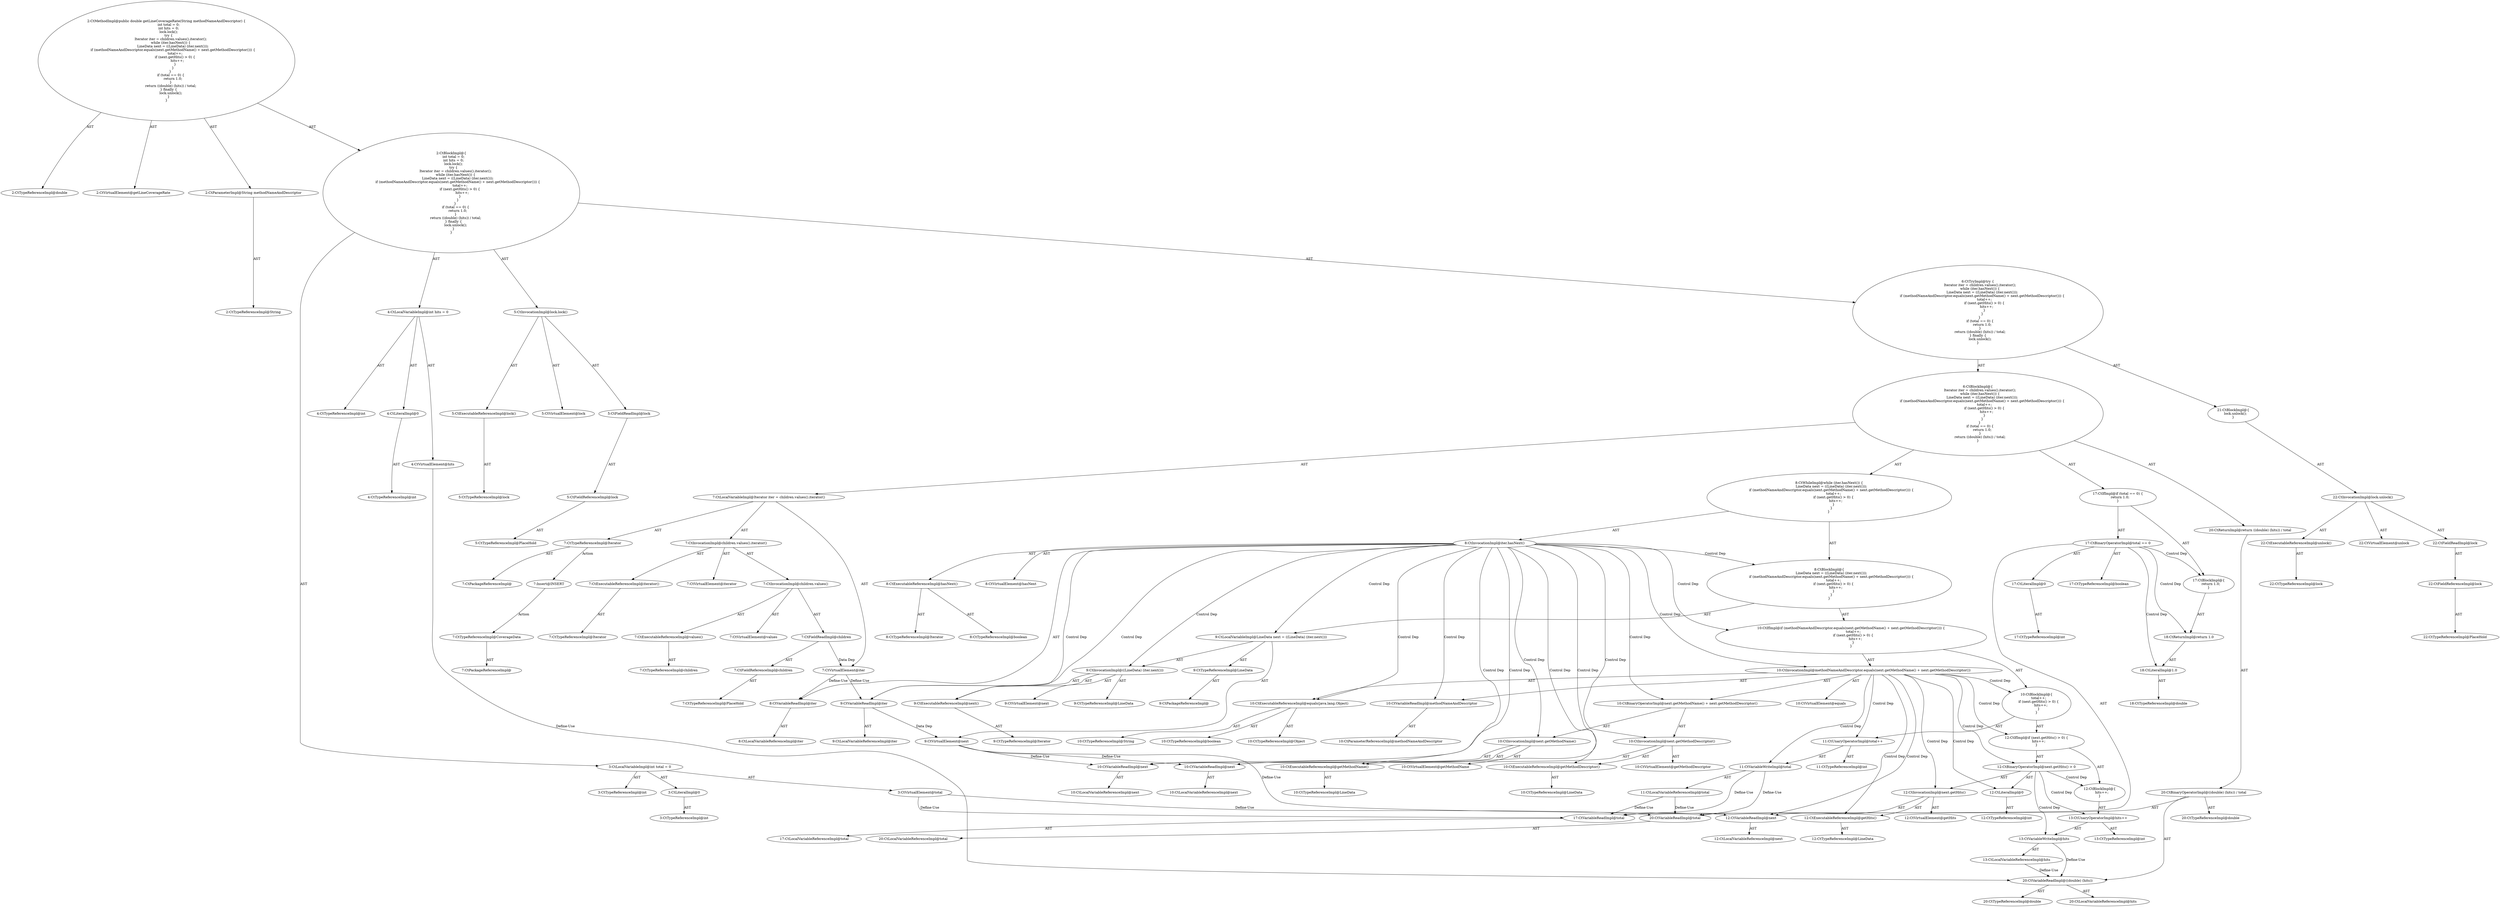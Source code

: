 digraph "getLineCoverageRate#?,String" {
0 [label="2:CtTypeReferenceImpl@double" shape=ellipse]
1 [label="2:CtVirtualElement@getLineCoverageRate" shape=ellipse]
2 [label="2:CtParameterImpl@String methodNameAndDescriptor" shape=ellipse]
3 [label="2:CtTypeReferenceImpl@String" shape=ellipse]
4 [label="3:CtTypeReferenceImpl@int" shape=ellipse]
5 [label="3:CtLiteralImpl@0" shape=ellipse]
6 [label="3:CtTypeReferenceImpl@int" shape=ellipse]
7 [label="3:CtVirtualElement@total" shape=ellipse]
8 [label="3:CtLocalVariableImpl@int total = 0" shape=ellipse]
9 [label="4:CtTypeReferenceImpl@int" shape=ellipse]
10 [label="4:CtLiteralImpl@0" shape=ellipse]
11 [label="4:CtTypeReferenceImpl@int" shape=ellipse]
12 [label="4:CtVirtualElement@hits" shape=ellipse]
13 [label="4:CtLocalVariableImpl@int hits = 0" shape=ellipse]
14 [label="5:CtExecutableReferenceImpl@lock()" shape=ellipse]
15 [label="5:CtTypeReferenceImpl@lock" shape=ellipse]
16 [label="5:CtVirtualElement@lock" shape=ellipse]
17 [label="5:CtFieldReferenceImpl@lock" shape=ellipse]
18 [label="5:CtTypeReferenceImpl@PlaceHold" shape=ellipse]
19 [label="5:CtFieldReadImpl@lock" shape=ellipse]
20 [label="5:CtInvocationImpl@lock.lock()" shape=ellipse]
21 [label="7:CtTypeReferenceImpl@Iterator" shape=ellipse]
22 [label="7:CtPackageReferenceImpl@" shape=ellipse]
23 [label="7:CtExecutableReferenceImpl@iterator()" shape=ellipse]
24 [label="7:CtTypeReferenceImpl@Iterator" shape=ellipse]
25 [label="7:CtVirtualElement@iterator" shape=ellipse]
26 [label="7:CtExecutableReferenceImpl@values()" shape=ellipse]
27 [label="7:CtTypeReferenceImpl@children" shape=ellipse]
28 [label="7:CtVirtualElement@values" shape=ellipse]
29 [label="7:CtFieldReferenceImpl@children" shape=ellipse]
30 [label="7:CtTypeReferenceImpl@PlaceHold" shape=ellipse]
31 [label="7:CtFieldReadImpl@children" shape=ellipse]
32 [label="7:CtInvocationImpl@children.values()" shape=ellipse]
33 [label="7:CtInvocationImpl@children.values().iterator()" shape=ellipse]
34 [label="7:CtVirtualElement@iter" shape=ellipse]
35 [label="7:CtLocalVariableImpl@Iterator iter = children.values().iterator()" shape=ellipse]
36 [label="8:CtExecutableReferenceImpl@hasNext()" shape=ellipse]
37 [label="8:CtTypeReferenceImpl@Iterator" shape=ellipse]
38 [label="8:CtTypeReferenceImpl@boolean" shape=ellipse]
39 [label="8:CtVirtualElement@hasNext" shape=ellipse]
40 [label="8:CtVariableReadImpl@iter" shape=ellipse]
41 [label="8:CtLocalVariableReferenceImpl@iter" shape=ellipse]
42 [label="8:CtInvocationImpl@iter.hasNext()" shape=ellipse]
43 [label="9:CtTypeReferenceImpl@LineData" shape=ellipse]
44 [label="9:CtPackageReferenceImpl@" shape=ellipse]
45 [label="9:CtExecutableReferenceImpl@next()" shape=ellipse]
46 [label="9:CtTypeReferenceImpl@Iterator" shape=ellipse]
47 [label="9:CtVirtualElement@next" shape=ellipse]
48 [label="9:CtVariableReadImpl@iter" shape=ellipse]
49 [label="9:CtLocalVariableReferenceImpl@iter" shape=ellipse]
50 [label="9:CtInvocationImpl@((LineData) (iter.next()))" shape=ellipse]
51 [label="9:CtTypeReferenceImpl@LineData" shape=ellipse]
52 [label="9:CtVirtualElement@next" shape=ellipse]
53 [label="9:CtLocalVariableImpl@LineData next = ((LineData) (iter.next()))" shape=ellipse]
54 [label="10:CtExecutableReferenceImpl@equals(java.lang.Object)" shape=ellipse]
55 [label="10:CtTypeReferenceImpl@String" shape=ellipse]
56 [label="10:CtTypeReferenceImpl@boolean" shape=ellipse]
57 [label="10:CtTypeReferenceImpl@Object" shape=ellipse]
58 [label="10:CtVirtualElement@equals" shape=ellipse]
59 [label="10:CtVariableReadImpl@methodNameAndDescriptor" shape=ellipse]
60 [label="10:CtParameterReferenceImpl@methodNameAndDescriptor" shape=ellipse]
61 [label="10:CtExecutableReferenceImpl@getMethodName()" shape=ellipse]
62 [label="10:CtTypeReferenceImpl@LineData" shape=ellipse]
63 [label="10:CtVirtualElement@getMethodName" shape=ellipse]
64 [label="10:CtVariableReadImpl@next" shape=ellipse]
65 [label="10:CtLocalVariableReferenceImpl@next" shape=ellipse]
66 [label="10:CtInvocationImpl@next.getMethodName()" shape=ellipse]
67 [label="10:CtExecutableReferenceImpl@getMethodDescriptor()" shape=ellipse]
68 [label="10:CtTypeReferenceImpl@LineData" shape=ellipse]
69 [label="10:CtVirtualElement@getMethodDescriptor" shape=ellipse]
70 [label="10:CtVariableReadImpl@next" shape=ellipse]
71 [label="10:CtLocalVariableReferenceImpl@next" shape=ellipse]
72 [label="10:CtInvocationImpl@next.getMethodDescriptor()" shape=ellipse]
73 [label="10:CtBinaryOperatorImpl@next.getMethodName() + next.getMethodDescriptor()" shape=ellipse]
74 [label="10:CtInvocationImpl@methodNameAndDescriptor.equals(next.getMethodName() + next.getMethodDescriptor())" shape=ellipse]
75 [label="11:CtVariableWriteImpl@total" shape=ellipse]
76 [label="11:CtLocalVariableReferenceImpl@total" shape=ellipse]
77 [label="11:CtUnaryOperatorImpl@total++" shape=ellipse]
78 [label="11:CtTypeReferenceImpl@int" shape=ellipse]
79 [label="12:CtExecutableReferenceImpl@getHits()" shape=ellipse]
80 [label="12:CtTypeReferenceImpl@LineData" shape=ellipse]
81 [label="12:CtVirtualElement@getHits" shape=ellipse]
82 [label="12:CtVariableReadImpl@next" shape=ellipse]
83 [label="12:CtLocalVariableReferenceImpl@next" shape=ellipse]
84 [label="12:CtInvocationImpl@next.getHits()" shape=ellipse]
85 [label="12:CtLiteralImpl@0" shape=ellipse]
86 [label="12:CtTypeReferenceImpl@int" shape=ellipse]
87 [label="12:CtBinaryOperatorImpl@next.getHits() > 0" shape=ellipse]
88 [label="13:CtVariableWriteImpl@hits" shape=ellipse]
89 [label="13:CtLocalVariableReferenceImpl@hits" shape=ellipse]
90 [label="13:CtUnaryOperatorImpl@hits++" shape=ellipse]
91 [label="13:CtTypeReferenceImpl@int" shape=ellipse]
92 [label="12:CtBlockImpl@\{
    hits++;
\}" shape=ellipse]
93 [label="12:CtIfImpl@if (next.getHits() > 0) \{
    hits++;
\}" shape=ellipse]
94 [label="10:CtBlockImpl@\{
    total++;
    if (next.getHits() > 0) \{
        hits++;
    \}
\}" shape=ellipse]
95 [label="10:CtIfImpl@if (methodNameAndDescriptor.equals(next.getMethodName() + next.getMethodDescriptor())) \{
    total++;
    if (next.getHits() > 0) \{
        hits++;
    \}
\}" shape=ellipse]
96 [label="8:CtBlockImpl@\{
    LineData next = ((LineData) (iter.next()));
    if (methodNameAndDescriptor.equals(next.getMethodName() + next.getMethodDescriptor())) \{
        total++;
        if (next.getHits() > 0) \{
            hits++;
        \}
    \}
\}" shape=ellipse]
97 [label="8:CtWhileImpl@while (iter.hasNext()) \{
    LineData next = ((LineData) (iter.next()));
    if (methodNameAndDescriptor.equals(next.getMethodName() + next.getMethodDescriptor())) \{
        total++;
        if (next.getHits() > 0) \{
            hits++;
        \}
    \}
\} " shape=ellipse]
98 [label="17:CtVariableReadImpl@total" shape=ellipse]
99 [label="17:CtLocalVariableReferenceImpl@total" shape=ellipse]
100 [label="17:CtLiteralImpl@0" shape=ellipse]
101 [label="17:CtTypeReferenceImpl@int" shape=ellipse]
102 [label="17:CtBinaryOperatorImpl@total == 0" shape=ellipse]
103 [label="17:CtTypeReferenceImpl@boolean" shape=ellipse]
104 [label="18:CtLiteralImpl@1.0" shape=ellipse]
105 [label="18:CtTypeReferenceImpl@double" shape=ellipse]
106 [label="18:CtReturnImpl@return 1.0" shape=ellipse]
107 [label="17:CtBlockImpl@\{
    return 1.0;
\}" shape=ellipse]
108 [label="17:CtIfImpl@if (total == 0) \{
    return 1.0;
\}" shape=ellipse]
109 [label="20:CtVariableReadImpl@((double) (hits))" shape=ellipse]
110 [label="20:CtTypeReferenceImpl@double" shape=ellipse]
111 [label="20:CtLocalVariableReferenceImpl@hits" shape=ellipse]
112 [label="20:CtVariableReadImpl@total" shape=ellipse]
113 [label="20:CtLocalVariableReferenceImpl@total" shape=ellipse]
114 [label="20:CtBinaryOperatorImpl@((double) (hits)) / total" shape=ellipse]
115 [label="20:CtTypeReferenceImpl@double" shape=ellipse]
116 [label="20:CtReturnImpl@return ((double) (hits)) / total" shape=ellipse]
117 [label="6:CtBlockImpl@\{
    Iterator iter = children.values().iterator();
    while (iter.hasNext()) \{
        LineData next = ((LineData) (iter.next()));
        if (methodNameAndDescriptor.equals(next.getMethodName() + next.getMethodDescriptor())) \{
            total++;
            if (next.getHits() > 0) \{
                hits++;
            \}
        \}
    \} 
    if (total == 0) \{
        return 1.0;
    \}
    return ((double) (hits)) / total;
\}" shape=ellipse]
118 [label="22:CtExecutableReferenceImpl@unlock()" shape=ellipse]
119 [label="22:CtTypeReferenceImpl@lock" shape=ellipse]
120 [label="22:CtVirtualElement@unlock" shape=ellipse]
121 [label="22:CtFieldReferenceImpl@lock" shape=ellipse]
122 [label="22:CtTypeReferenceImpl@PlaceHold" shape=ellipse]
123 [label="22:CtFieldReadImpl@lock" shape=ellipse]
124 [label="22:CtInvocationImpl@lock.unlock()" shape=ellipse]
125 [label="21:CtBlockImpl@\{
    lock.unlock();
\}" shape=ellipse]
126 [label="6:CtTryImpl@try \{
    Iterator iter = children.values().iterator();
    while (iter.hasNext()) \{
        LineData next = ((LineData) (iter.next()));
        if (methodNameAndDescriptor.equals(next.getMethodName() + next.getMethodDescriptor())) \{
            total++;
            if (next.getHits() > 0) \{
                hits++;
            \}
        \}
    \} 
    if (total == 0) \{
        return 1.0;
    \}
    return ((double) (hits)) / total;
\} finally \{
    lock.unlock();
\}" shape=ellipse]
127 [label="2:CtBlockImpl@\{
    int total = 0;
    int hits = 0;
    lock.lock();
    try \{
        Iterator iter = children.values().iterator();
        while (iter.hasNext()) \{
            LineData next = ((LineData) (iter.next()));
            if (methodNameAndDescriptor.equals(next.getMethodName() + next.getMethodDescriptor())) \{
                total++;
                if (next.getHits() > 0) \{
                    hits++;
                \}
            \}
        \} 
        if (total == 0) \{
            return 1.0;
        \}
        return ((double) (hits)) / total;
    \} finally \{
        lock.unlock();
    \}
\}" shape=ellipse]
128 [label="2:CtMethodImpl@public double getLineCoverageRate(String methodNameAndDescriptor) \{
    int total = 0;
    int hits = 0;
    lock.lock();
    try \{
        Iterator iter = children.values().iterator();
        while (iter.hasNext()) \{
            LineData next = ((LineData) (iter.next()));
            if (methodNameAndDescriptor.equals(next.getMethodName() + next.getMethodDescriptor())) \{
                total++;
                if (next.getHits() > 0) \{
                    hits++;
                \}
            \}
        \} 
        if (total == 0) \{
            return 1.0;
        \}
        return ((double) (hits)) / total;
    \} finally \{
        lock.unlock();
    \}
\}" shape=ellipse]
129 [label="7:Insert@INSERT" shape=ellipse]
130 [label="7:CtPackageReferenceImpl@" shape=ellipse]
131 [label="7:CtTypeReferenceImpl@CoverageData" shape=ellipse]
2 -> 3 [label="AST"];
5 -> 6 [label="AST"];
7 -> 98 [label="Define-Use"];
7 -> 112 [label="Define-Use"];
8 -> 7 [label="AST"];
8 -> 4 [label="AST"];
8 -> 5 [label="AST"];
10 -> 11 [label="AST"];
12 -> 109 [label="Define-Use"];
13 -> 12 [label="AST"];
13 -> 9 [label="AST"];
13 -> 10 [label="AST"];
14 -> 15 [label="AST"];
17 -> 18 [label="AST"];
19 -> 17 [label="AST"];
20 -> 16 [label="AST"];
20 -> 19 [label="AST"];
20 -> 14 [label="AST"];
21 -> 22 [label="AST"];
21 -> 129 [label="Action"];
23 -> 24 [label="AST"];
26 -> 27 [label="AST"];
29 -> 30 [label="AST"];
31 -> 29 [label="AST"];
31 -> 34 [label="Data Dep"];
32 -> 28 [label="AST"];
32 -> 31 [label="AST"];
32 -> 26 [label="AST"];
33 -> 25 [label="AST"];
33 -> 32 [label="AST"];
33 -> 23 [label="AST"];
34 -> 40 [label="Define-Use"];
34 -> 48 [label="Define-Use"];
35 -> 34 [label="AST"];
35 -> 21 [label="AST"];
35 -> 33 [label="AST"];
36 -> 37 [label="AST"];
36 -> 38 [label="AST"];
40 -> 41 [label="AST"];
42 -> 39 [label="AST"];
42 -> 40 [label="AST"];
42 -> 36 [label="AST"];
42 -> 96 [label="Control Dep"];
42 -> 53 [label="Control Dep"];
42 -> 50 [label="Control Dep"];
42 -> 45 [label="Control Dep"];
42 -> 48 [label="Control Dep"];
42 -> 95 [label="Control Dep"];
42 -> 74 [label="Control Dep"];
42 -> 54 [label="Control Dep"];
42 -> 59 [label="Control Dep"];
42 -> 73 [label="Control Dep"];
42 -> 66 [label="Control Dep"];
42 -> 61 [label="Control Dep"];
42 -> 64 [label="Control Dep"];
42 -> 72 [label="Control Dep"];
42 -> 67 [label="Control Dep"];
42 -> 70 [label="Control Dep"];
43 -> 44 [label="AST"];
45 -> 46 [label="AST"];
48 -> 49 [label="AST"];
48 -> 52 [label="Data Dep"];
50 -> 47 [label="AST"];
50 -> 51 [label="AST"];
50 -> 48 [label="AST"];
50 -> 45 [label="AST"];
52 -> 64 [label="Define-Use"];
52 -> 70 [label="Define-Use"];
52 -> 82 [label="Define-Use"];
53 -> 52 [label="AST"];
53 -> 43 [label="AST"];
53 -> 50 [label="AST"];
54 -> 55 [label="AST"];
54 -> 56 [label="AST"];
54 -> 57 [label="AST"];
59 -> 60 [label="AST"];
61 -> 62 [label="AST"];
64 -> 65 [label="AST"];
66 -> 63 [label="AST"];
66 -> 64 [label="AST"];
66 -> 61 [label="AST"];
67 -> 68 [label="AST"];
70 -> 71 [label="AST"];
72 -> 69 [label="AST"];
72 -> 70 [label="AST"];
72 -> 67 [label="AST"];
73 -> 66 [label="AST"];
73 -> 72 [label="AST"];
74 -> 58 [label="AST"];
74 -> 59 [label="AST"];
74 -> 54 [label="AST"];
74 -> 73 [label="AST"];
74 -> 94 [label="Control Dep"];
74 -> 77 [label="Control Dep"];
74 -> 75 [label="Control Dep"];
74 -> 93 [label="Control Dep"];
74 -> 87 [label="Control Dep"];
74 -> 84 [label="Control Dep"];
74 -> 79 [label="Control Dep"];
74 -> 82 [label="Control Dep"];
74 -> 85 [label="Control Dep"];
75 -> 76 [label="AST"];
75 -> 98 [label="Define-Use"];
75 -> 112 [label="Define-Use"];
76 -> 98 [label="Define-Use"];
76 -> 112 [label="Define-Use"];
77 -> 78 [label="AST"];
77 -> 75 [label="AST"];
79 -> 80 [label="AST"];
82 -> 83 [label="AST"];
84 -> 81 [label="AST"];
84 -> 82 [label="AST"];
84 -> 79 [label="AST"];
85 -> 86 [label="AST"];
87 -> 84 [label="AST"];
87 -> 85 [label="AST"];
87 -> 92 [label="Control Dep"];
87 -> 90 [label="Control Dep"];
87 -> 88 [label="Control Dep"];
88 -> 89 [label="AST"];
88 -> 109 [label="Define-Use"];
89 -> 109 [label="Define-Use"];
90 -> 91 [label="AST"];
90 -> 88 [label="AST"];
92 -> 90 [label="AST"];
93 -> 87 [label="AST"];
93 -> 92 [label="AST"];
94 -> 77 [label="AST"];
94 -> 93 [label="AST"];
95 -> 74 [label="AST"];
95 -> 94 [label="AST"];
96 -> 53 [label="AST"];
96 -> 95 [label="AST"];
97 -> 42 [label="AST"];
97 -> 96 [label="AST"];
98 -> 99 [label="AST"];
100 -> 101 [label="AST"];
102 -> 103 [label="AST"];
102 -> 98 [label="AST"];
102 -> 100 [label="AST"];
102 -> 107 [label="Control Dep"];
102 -> 106 [label="Control Dep"];
102 -> 104 [label="Control Dep"];
104 -> 105 [label="AST"];
106 -> 104 [label="AST"];
107 -> 106 [label="AST"];
108 -> 102 [label="AST"];
108 -> 107 [label="AST"];
109 -> 110 [label="AST"];
109 -> 111 [label="AST"];
112 -> 113 [label="AST"];
114 -> 115 [label="AST"];
114 -> 109 [label="AST"];
114 -> 112 [label="AST"];
116 -> 114 [label="AST"];
117 -> 35 [label="AST"];
117 -> 97 [label="AST"];
117 -> 108 [label="AST"];
117 -> 116 [label="AST"];
118 -> 119 [label="AST"];
121 -> 122 [label="AST"];
123 -> 121 [label="AST"];
124 -> 120 [label="AST"];
124 -> 123 [label="AST"];
124 -> 118 [label="AST"];
125 -> 124 [label="AST"];
126 -> 117 [label="AST"];
126 -> 125 [label="AST"];
127 -> 8 [label="AST"];
127 -> 13 [label="AST"];
127 -> 20 [label="AST"];
127 -> 126 [label="AST"];
128 -> 1 [label="AST"];
128 -> 0 [label="AST"];
128 -> 2 [label="AST"];
128 -> 127 [label="AST"];
129 -> 131 [label="Action"];
131 -> 130 [label="AST"];
}